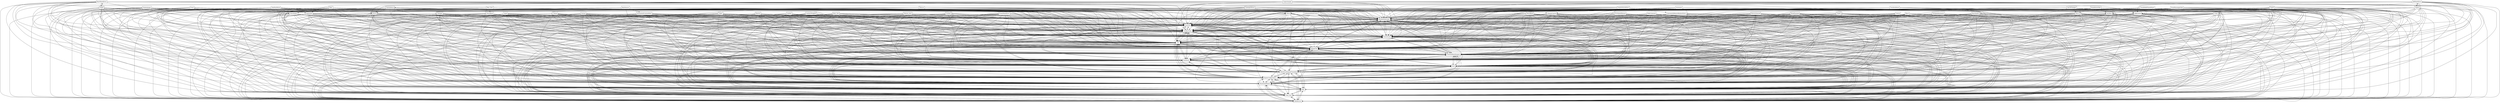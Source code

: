 digraph{
graph [rankdir=TB];
node [shape=box];
edge [arrowhead=normal];
0[label="ClimateControl",]
1[label="Front",]
2[label="Petrol",]
3[label="RainSensors",]
4[label="Halogen",]
5[label="Cushion",]
6[label="LeatherWrapped",]
7[label="Differential",]
8[label="HeadandTailLamps",]
9[label="GearKnob",]
10[label="SideMirrors",]
11[label="Music",]
12[label="FrontPassengerSide",]
13[label="RearSpoiler",]
14[label="OneFourPetrol",]
15[label="SixSpeedAutomatic",]
16[label="ArmRest",]
17[label="RearWheelDrive",]
18[label="Front_Zero",]
19[label="Body",]
20[label="EngineImmobilizer",]
21[label="Turbocharger",]
22[label="AllWheelDrive",]
23[label="CentralwithRemoteKeylessEntry",]
24[label="TwoZeroDiesel",]
25[label="NotchBack",]
26[label="Coupe",]
27[label="HatchBack",]
28[label="WindshieldWipers",]
29[label="WoodFinished",]
30[label="EngineConfiguration_s",]
31[label="Aspiration",]
32[label="FiveSpeedManual",]
33[label="ElectricSunroof",]
34[label="FrontDriverSide",]
35[label="Central",]
36[label="VehicleLockingandUnlocking",]
37[label="GlassHolder",]
38[label="Leather",]
39[label="Black",]
40[label="Seats",]
41[label="Dashboard",]
42[label="FrontandRearBumpers",]
43[label="Rear",]
44[label="EngineFuel",]
45[label="Car",]
46[label="Normal",]
47[label="CushionwithSeatCovers",]
48[label="Rear_One",]
49[label="OneSixPetrol",]
50[label="Transmission",]
51[label="Manual",]
52[label="TwoDINMPThreePlayer",]
53[label="TypeQ",]
54[label="FrontWheelDrive",]
55[label="TypeP",]
56[label="BodyColoured",]
57[label="Rear_Zero",]
58[label="Automatic",]
59[label="Supercharger",]
60[label="Electric",]
61[label="AutomatedFrontandRear",]
62[label="Xenon",]
63[label="TypeD",]
64[label="SixCDChanger",]
65[label="TypeB",]
66[label="OneEightDiesel",]
67[label="Configuration_",]
68[label="TypeC",]
69[label="TypeA",]
70[label="Diesel",]
71[label="Manual_Zero",]
0->8[label="",]
0->9[label="",]
0->10[label="",]
0->18[label="",]
0->19[label="",]
0->28[label="",]
0->30[label="",]
0->36[label="",]
0->40[label="",]
0->41[label="",]
0->42[label="",]
0->44[label="",]
0->45[label="",]
0->50[label="",]
0->67[label="",]
1->8[label="",]
1->9[label="",]
1->10[label="",]
1->18[label="",]
1->19[label="",]
1->28[label="",]
1->30[label="",]
1->36[label="",]
1->37[label="",]
1->40[label="",]
1->41[label="",]
1->42[label="",]
1->44[label="",]
1->45[label="",]
1->50[label="",]
1->67[label="",]
2->8[label="",]
2->9[label="",]
2->10[label="",]
2->18[label="",]
2->19[label="",]
2->28[label="",]
2->30[label="",]
2->36[label="",]
2->40[label="",]
2->41[label="",]
2->42[label="",]
2->44[label="",]
2->45[label="",]
2->50[label="",]
2->67[label="",]
3->8[label="",]
3->9[label="",]
3->10[label="",]
3->18[label="",]
3->19[label="",]
3->28[label="",]
3->30[label="",]
3->36[label="",]
3->40[label="",]
3->41[label="",]
3->42[label="",]
3->44[label="",]
3->45[label="",]
3->50[label="",]
3->61[label="",]
3->67[label="",]
4->8[label="",]
4->9[label="",]
4->10[label="",]
4->18[label="",]
4->19[label="",]
4->28[label="",]
4->30[label="",]
4->36[label="",]
4->40[label="",]
4->41[label="",]
4->42[label="",]
4->44[label="",]
4->45[label="",]
4->50[label="",]
4->67[label="",]
5->8[label="",]
5->9[label="",]
5->10[label="",]
5->18[label="",]
5->19[label="",]
5->28[label="",]
5->30[label="",]
5->36[label="",]
5->40[label="",]
5->41[label="",]
5->42[label="",]
5->44[label="",]
5->45[label="",]
5->50[label="",]
5->67[label="",]
6->8[label="",]
6->9[label="",]
6->10[label="",]
6->18[label="",]
6->19[label="",]
6->28[label="",]
6->30[label="",]
6->36[label="",]
6->40[label="",]
6->41[label="",]
6->42[label="",]
6->44[label="",]
6->45[label="",]
6->50[label="",]
6->67[label="",]
7->8[label="",]
7->9[label="",]
7->10[label="",]
7->18[label="",]
7->19[label="",]
7->28[label="",]
7->30[label="",]
7->36[label="",]
7->40[label="",]
7->41[label="",]
7->42[label="",]
7->44[label="",]
7->45[label="",]
7->50[label="",]
7->67[label="",]
8->9[label="",]
8->10[label="",]
8->18[label="",]
8->19[label="",]
8->28[label="",]
8->30[label="",]
8->36[label="",]
8->40[label="",]
8->41[label="",]
8->42[label="",]
8->44[label="",]
8->45[label="",]
8->50[label="",]
8->67[label="",]
9->8[label="",]
9->10[label="",]
9->18[label="",]
9->19[label="",]
9->28[label="",]
9->30[label="",]
9->36[label="",]
9->40[label="",]
9->41[label="",]
9->42[label="",]
9->44[label="",]
9->45[label="",]
9->50[label="",]
9->67[label="",]
10->8[label="",]
10->9[label="",]
10->18[label="",]
10->19[label="",]
10->28[label="",]
10->30[label="",]
10->36[label="",]
10->40[label="",]
10->41[label="",]
10->42[label="",]
10->44[label="",]
10->45[label="",]
10->50[label="",]
10->67[label="",]
11->8[label="",]
11->9[label="",]
11->10[label="",]
11->18[label="",]
11->19[label="",]
11->28[label="",]
11->30[label="",]
11->36[label="",]
11->40[label="",]
11->41[label="",]
11->42[label="",]
11->44[label="",]
11->45[label="",]
11->50[label="",]
11->67[label="",]
12->8[label="",]
12->9[label="",]
12->10[label="",]
12->16[label="",]
12->18[label="",]
12->19[label="",]
12->28[label="",]
12->30[label="",]
12->36[label="",]
12->40[label="",]
12->41[label="",]
12->42[label="",]
12->44[label="",]
12->45[label="",]
12->50[label="",]
12->67[label="",]
13->8[label="",]
13->9[label="",]
13->10[label="",]
13->18[label="",]
13->19[label="",]
13->28[label="",]
13->30[label="",]
13->36[label="",]
13->40[label="",]
13->41[label="",]
13->42[label="",]
13->44[label="",]
13->45[label="",]
13->50[label="",]
13->67[label="",]
14->2[label="",]
14->8[label="",]
14->9[label="",]
14->10[label="",]
14->18[label="",]
14->19[label="",]
14->28[label="",]
14->30[label="",]
14->36[label="",]
14->40[label="",]
14->41[label="",]
14->42[label="",]
14->44[label="",]
14->45[label="",]
14->50[label="",]
14->67[label="",]
15->8[label="",]
15->9[label="",]
15->10[label="",]
15->18[label="",]
15->19[label="",]
15->28[label="",]
15->30[label="",]
15->36[label="",]
15->40[label="",]
15->41[label="",]
15->42[label="",]
15->44[label="",]
15->45[label="",]
15->50[label="",]
15->67[label="",]
16->8[label="",]
16->9[label="",]
16->10[label="",]
16->18[label="",]
16->19[label="",]
16->28[label="",]
16->30[label="",]
16->36[label="",]
16->40[label="",]
16->41[label="",]
16->42[label="",]
16->44[label="",]
16->45[label="",]
16->50[label="",]
16->67[label="",]
17->7[label="",]
17->8[label="",]
17->9[label="",]
17->10[label="",]
17->18[label="",]
17->19[label="",]
17->28[label="",]
17->30[label="",]
17->36[label="",]
17->40[label="",]
17->41[label="",]
17->42[label="",]
17->44[label="",]
17->45[label="",]
17->50[label="",]
17->55[label="",]
17->67[label="",]
18->8[label="",]
18->9[label="",]
18->10[label="",]
18->19[label="",]
18->28[label="",]
18->30[label="",]
18->36[label="",]
18->40[label="",]
18->41[label="",]
18->42[label="",]
18->44[label="",]
18->45[label="",]
18->50[label="",]
18->67[label="",]
19->8[label="",]
19->9[label="",]
19->10[label="",]
19->18[label="",]
19->28[label="",]
19->30[label="",]
19->36[label="",]
19->40[label="",]
19->41[label="",]
19->42[label="",]
19->44[label="",]
19->45[label="",]
19->50[label="",]
19->67[label="",]
20->8[label="",]
20->9[label="",]
20->10[label="",]
20->18[label="",]
20->19[label="",]
20->23[label="",]
20->28[label="",]
20->30[label="",]
20->36[label="",]
20->40[label="",]
20->41[label="",]
20->42[label="",]
20->44[label="",]
20->45[label="",]
20->50[label="",]
20->67[label="",]
21->8[label="",]
21->9[label="",]
21->10[label="",]
21->18[label="",]
21->19[label="",]
21->28[label="",]
21->30[label="",]
21->31[label="",]
21->36[label="",]
21->40[label="",]
21->41[label="",]
21->42[label="",]
21->44[label="",]
21->45[label="",]
21->50[label="",]
21->67[label="",]
21->70[label="",]
22->7[label="",]
22->8[label="",]
22->9[label="",]
22->10[label="",]
22->18[label="",]
22->19[label="",]
22->28[label="",]
22->30[label="",]
22->36[label="",]
22->40[label="",]
22->41[label="",]
22->42[label="",]
22->44[label="",]
22->45[label="",]
22->50[label="",]
22->53[label="",]
22->67[label="",]
23->8[label="",]
23->9[label="",]
23->10[label="",]
23->18[label="",]
23->19[label="",]
23->28[label="",]
23->30[label="",]
23->36[label="",]
23->40[label="",]
23->41[label="",]
23->42[label="",]
23->44[label="",]
23->45[label="",]
23->50[label="",]
23->67[label="",]
24->8[label="",]
24->9[label="",]
24->10[label="",]
24->18[label="",]
24->19[label="",]
24->28[label="",]
24->30[label="",]
24->36[label="",]
24->40[label="",]
24->41[label="",]
24->42[label="",]
24->44[label="",]
24->45[label="",]
24->50[label="",]
24->67[label="",]
24->70[label="",]
25->8[label="",]
25->9[label="",]
25->10[label="",]
25->18[label="",]
25->19[label="",]
25->28[label="",]
25->30[label="",]
25->36[label="",]
25->40[label="",]
25->41[label="",]
25->42[label="",]
25->44[label="",]
25->45[label="",]
25->50[label="",]
25->67[label="",]
26->8[label="",]
26->9[label="",]
26->10[label="",]
26->18[label="",]
26->19[label="",]
26->28[label="",]
26->30[label="",]
26->36[label="",]
26->40[label="",]
26->41[label="",]
26->42[label="",]
26->44[label="",]
26->45[label="",]
26->50[label="",]
26->67[label="",]
27->8[label="",]
27->9[label="",]
27->10[label="",]
27->18[label="",]
27->19[label="",]
27->28[label="",]
27->30[label="",]
27->36[label="",]
27->40[label="",]
27->41[label="",]
27->42[label="",]
27->44[label="",]
27->45[label="",]
27->50[label="",]
27->67[label="",]
28->8[label="",]
28->9[label="",]
28->10[label="",]
28->18[label="",]
28->19[label="",]
28->30[label="",]
28->36[label="",]
28->40[label="",]
28->41[label="",]
28->42[label="",]
28->44[label="",]
28->45[label="",]
28->50[label="",]
28->67[label="",]
29->8[label="",]
29->9[label="",]
29->10[label="",]
29->18[label="",]
29->19[label="",]
29->28[label="",]
29->30[label="",]
29->36[label="",]
29->40[label="",]
29->41[label="",]
29->42[label="",]
29->44[label="",]
29->45[label="",]
29->50[label="",]
29->67[label="",]
30->8[label="",]
30->9[label="",]
30->10[label="",]
30->18[label="",]
30->19[label="",]
30->28[label="",]
30->36[label="",]
30->40[label="",]
30->41[label="",]
30->42[label="",]
30->44[label="",]
30->45[label="",]
30->50[label="",]
30->67[label="",]
31->8[label="",]
31->9[label="",]
31->10[label="",]
31->18[label="",]
31->19[label="",]
31->28[label="",]
31->30[label="",]
31->36[label="",]
31->40[label="",]
31->41[label="",]
31->42[label="",]
31->44[label="",]
31->45[label="",]
31->50[label="",]
31->67[label="",]
32->8[label="",]
32->9[label="",]
32->10[label="",]
32->18[label="",]
32->19[label="",]
32->28[label="",]
32->30[label="",]
32->36[label="",]
32->40[label="",]
32->41[label="",]
32->42[label="",]
32->44[label="",]
32->45[label="",]
32->50[label="",]
32->67[label="",]
33->8[label="",]
33->9[label="",]
33->10[label="",]
33->18[label="",]
33->19[label="",]
33->28[label="",]
33->30[label="",]
33->36[label="",]
33->40[label="",]
33->41[label="",]
33->42[label="",]
33->44[label="",]
33->45[label="",]
33->50[label="",]
33->67[label="",]
34->8[label="",]
34->9[label="",]
34->10[label="",]
34->16[label="",]
34->18[label="",]
34->19[label="",]
34->28[label="",]
34->30[label="",]
34->36[label="",]
34->40[label="",]
34->41[label="",]
34->42[label="",]
34->44[label="",]
34->45[label="",]
34->50[label="",]
34->67[label="",]
35->8[label="",]
35->9[label="",]
35->10[label="",]
35->18[label="",]
35->19[label="",]
35->28[label="",]
35->30[label="",]
35->36[label="",]
35->40[label="",]
35->41[label="",]
35->42[label="",]
35->44[label="",]
35->45[label="",]
35->50[label="",]
35->67[label="",]
36->8[label="",]
36->9[label="",]
36->10[label="",]
36->18[label="",]
36->19[label="",]
36->28[label="",]
36->30[label="",]
36->40[label="",]
36->41[label="",]
36->42[label="",]
36->44[label="",]
36->45[label="",]
36->50[label="",]
36->67[label="",]
37->8[label="",]
37->9[label="",]
37->10[label="",]
37->18[label="",]
37->19[label="",]
37->28[label="",]
37->30[label="",]
37->36[label="",]
37->40[label="",]
37->41[label="",]
37->42[label="",]
37->44[label="",]
37->45[label="",]
37->50[label="",]
37->67[label="",]
38->8[label="",]
38->9[label="",]
38->10[label="",]
38->18[label="",]
38->19[label="",]
38->28[label="",]
38->30[label="",]
38->36[label="",]
38->40[label="",]
38->41[label="",]
38->42[label="",]
38->44[label="",]
38->45[label="",]
38->50[label="",]
38->67[label="",]
39->8[label="",]
39->9[label="",]
39->10[label="",]
39->18[label="",]
39->19[label="",]
39->28[label="",]
39->30[label="",]
39->36[label="",]
39->40[label="",]
39->41[label="",]
39->42[label="",]
39->44[label="",]
39->45[label="",]
39->50[label="",]
39->67[label="",]
40->8[label="",]
40->9[label="",]
40->10[label="",]
40->18[label="",]
40->19[label="",]
40->28[label="",]
40->30[label="",]
40->36[label="",]
40->41[label="",]
40->42[label="",]
40->44[label="",]
40->45[label="",]
40->50[label="",]
40->67[label="",]
41->8[label="",]
41->9[label="",]
41->10[label="",]
41->18[label="",]
41->19[label="",]
41->28[label="",]
41->30[label="",]
41->36[label="",]
41->40[label="",]
41->42[label="",]
41->44[label="",]
41->45[label="",]
41->50[label="",]
41->67[label="",]
42->8[label="",]
42->9[label="",]
42->10[label="",]
42->18[label="",]
42->19[label="",]
42->28[label="",]
42->30[label="",]
42->36[label="",]
42->40[label="",]
42->41[label="",]
42->44[label="",]
42->45[label="",]
42->50[label="",]
42->67[label="",]
43->8[label="",]
43->9[label="",]
43->10[label="",]
43->18[label="",]
43->19[label="",]
43->28[label="",]
43->30[label="",]
43->36[label="",]
43->37[label="",]
43->40[label="",]
43->41[label="",]
43->42[label="",]
43->44[label="",]
43->45[label="",]
43->50[label="",]
43->67[label="",]
44->8[label="",]
44->9[label="",]
44->10[label="",]
44->18[label="",]
44->19[label="",]
44->28[label="",]
44->30[label="",]
44->36[label="",]
44->40[label="",]
44->41[label="",]
44->42[label="",]
44->45[label="",]
44->50[label="",]
44->67[label="",]
45->8[label="",]
45->9[label="",]
45->10[label="",]
45->18[label="",]
45->19[label="",]
45->28[label="",]
45->30[label="",]
45->36[label="",]
45->40[label="",]
45->41[label="",]
45->42[label="",]
45->44[label="",]
45->50[label="",]
45->67[label="",]
46->8[label="",]
46->9[label="",]
46->10[label="",]
46->18[label="",]
46->19[label="",]
46->28[label="",]
46->30[label="",]
46->36[label="",]
46->40[label="",]
46->41[label="",]
46->42[label="",]
46->44[label="",]
46->45[label="",]
46->50[label="",]
46->67[label="",]
47->8[label="",]
47->9[label="",]
47->10[label="",]
47->18[label="",]
47->19[label="",]
47->28[label="",]
47->30[label="",]
47->36[label="",]
47->40[label="",]
47->41[label="",]
47->42[label="",]
47->44[label="",]
47->45[label="",]
47->50[label="",]
47->67[label="",]
48->8[label="",]
48->9[label="",]
48->10[label="",]
48->18[label="",]
48->19[label="",]
48->28[label="",]
48->30[label="",]
48->36[label="",]
48->40[label="",]
48->41[label="",]
48->42[label="",]
48->44[label="",]
48->45[label="",]
48->50[label="",]
48->67[label="",]
49->2[label="",]
49->8[label="",]
49->9[label="",]
49->10[label="",]
49->18[label="",]
49->19[label="",]
49->28[label="",]
49->30[label="",]
49->36[label="",]
49->40[label="",]
49->41[label="",]
49->42[label="",]
49->44[label="",]
49->45[label="",]
49->50[label="",]
49->67[label="",]
50->8[label="",]
50->9[label="",]
50->10[label="",]
50->18[label="",]
50->19[label="",]
50->28[label="",]
50->30[label="",]
50->36[label="",]
50->40[label="",]
50->41[label="",]
50->42[label="",]
50->44[label="",]
50->45[label="",]
50->67[label="",]
51->0[label="",]
51->8[label="",]
51->9[label="",]
51->10[label="",]
51->18[label="",]
51->19[label="",]
51->28[label="",]
51->30[label="",]
51->36[label="",]
51->40[label="",]
51->41[label="",]
51->42[label="",]
51->44[label="",]
51->45[label="",]
51->50[label="",]
51->67[label="",]
52->8[label="",]
52->9[label="",]
52->10[label="",]
52->11[label="",]
52->18[label="",]
52->19[label="",]
52->28[label="",]
52->30[label="",]
52->36[label="",]
52->40[label="",]
52->41[label="",]
52->42[label="",]
52->44[label="",]
52->45[label="",]
52->50[label="",]
52->67[label="",]
53->7[label="",]
53->8[label="",]
53->9[label="",]
53->10[label="",]
53->18[label="",]
53->19[label="",]
53->22[label="",]
53->28[label="",]
53->30[label="",]
53->36[label="",]
53->40[label="",]
53->41[label="",]
53->42[label="",]
53->44[label="",]
53->45[label="",]
53->50[label="",]
53->67[label="",]
54->8[label="",]
54->9[label="",]
54->10[label="",]
54->18[label="",]
54->19[label="",]
54->28[label="",]
54->30[label="",]
54->36[label="",]
54->40[label="",]
54->41[label="",]
54->42[label="",]
54->44[label="",]
54->45[label="",]
54->50[label="",]
54->67[label="",]
55->7[label="",]
55->8[label="",]
55->9[label="",]
55->10[label="",]
55->17[label="",]
55->18[label="",]
55->19[label="",]
55->28[label="",]
55->30[label="",]
55->36[label="",]
55->40[label="",]
55->41[label="",]
55->42[label="",]
55->44[label="",]
55->45[label="",]
55->50[label="",]
55->67[label="",]
56->8[label="",]
56->9[label="",]
56->10[label="",]
56->18[label="",]
56->19[label="",]
56->28[label="",]
56->30[label="",]
56->36[label="",]
56->40[label="",]
56->41[label="",]
56->42[label="",]
56->44[label="",]
56->45[label="",]
56->50[label="",]
56->67[label="",]
57->8[label="",]
57->9[label="",]
57->10[label="",]
57->16[label="",]
57->18[label="",]
57->19[label="",]
57->25[label="",]
57->28[label="",]
57->30[label="",]
57->36[label="",]
57->40[label="",]
57->41[label="",]
57->42[label="",]
57->44[label="",]
57->45[label="",]
57->50[label="",]
57->67[label="",]
58->0[label="",]
58->8[label="",]
58->9[label="",]
58->10[label="",]
58->18[label="",]
58->19[label="",]
58->28[label="",]
58->30[label="",]
58->36[label="",]
58->40[label="",]
58->41[label="",]
58->42[label="",]
58->44[label="",]
58->45[label="",]
58->50[label="",]
58->67[label="",]
59->2[label="",]
59->8[label="",]
59->9[label="",]
59->10[label="",]
59->18[label="",]
59->19[label="",]
59->28[label="",]
59->30[label="",]
59->31[label="",]
59->36[label="",]
59->40[label="",]
59->41[label="",]
59->42[label="",]
59->44[label="",]
59->45[label="",]
59->49[label="",]
59->50[label="",]
59->67[label="",]
60->8[label="",]
60->9[label="",]
60->10[label="",]
60->18[label="",]
60->19[label="",]
60->28[label="",]
60->30[label="",]
60->36[label="",]
60->40[label="",]
60->41[label="",]
60->42[label="",]
60->44[label="",]
60->45[label="",]
60->50[label="",]
60->67[label="",]
61->8[label="",]
61->9[label="",]
61->10[label="",]
61->18[label="",]
61->19[label="",]
61->28[label="",]
61->30[label="",]
61->36[label="",]
61->40[label="",]
61->41[label="",]
61->42[label="",]
61->44[label="",]
61->45[label="",]
61->50[label="",]
61->67[label="",]
62->8[label="",]
62->9[label="",]
62->10[label="",]
62->18[label="",]
62->19[label="",]
62->28[label="",]
62->30[label="",]
62->36[label="",]
62->40[label="",]
62->41[label="",]
62->42[label="",]
62->44[label="",]
62->45[label="",]
62->50[label="",]
62->67[label="",]
63->8[label="",]
63->9[label="",]
63->10[label="",]
63->18[label="",]
63->19[label="",]
63->26[label="",]
63->28[label="",]
63->30[label="",]
63->36[label="",]
63->40[label="",]
63->41[label="",]
63->42[label="",]
63->44[label="",]
63->45[label="",]
63->50[label="",]
63->67[label="",]
64->8[label="",]
64->9[label="",]
64->10[label="",]
64->11[label="",]
64->18[label="",]
64->19[label="",]
64->28[label="",]
64->30[label="",]
64->36[label="",]
64->40[label="",]
64->41[label="",]
64->42[label="",]
64->44[label="",]
64->45[label="",]
64->50[label="",]
64->67[label="",]
65->8[label="",]
65->9[label="",]
65->10[label="",]
65->18[label="",]
65->19[label="",]
65->28[label="",]
65->30[label="",]
65->36[label="",]
65->40[label="",]
65->41[label="",]
65->42[label="",]
65->44[label="",]
65->45[label="",]
65->50[label="",]
65->67[label="",]
66->8[label="",]
66->9[label="",]
66->10[label="",]
66->18[label="",]
66->19[label="",]
66->28[label="",]
66->30[label="",]
66->36[label="",]
66->40[label="",]
66->41[label="",]
66->42[label="",]
66->44[label="",]
66->45[label="",]
66->50[label="",]
66->67[label="",]
66->70[label="",]
67->8[label="",]
67->9[label="",]
67->10[label="",]
67->18[label="",]
67->19[label="",]
67->28[label="",]
67->30[label="",]
67->36[label="",]
67->40[label="",]
67->41[label="",]
67->42[label="",]
67->44[label="",]
67->45[label="",]
67->50[label="",]
68->8[label="",]
68->9[label="",]
68->10[label="",]
68->18[label="",]
68->19[label="",]
68->28[label="",]
68->30[label="",]
68->36[label="",]
68->40[label="",]
68->41[label="",]
68->42[label="",]
68->44[label="",]
68->45[label="",]
68->50[label="",]
68->67[label="",]
69->8[label="",]
69->9[label="",]
69->10[label="",]
69->18[label="",]
69->19[label="",]
69->28[label="",]
69->30[label="",]
69->36[label="",]
69->40[label="",]
69->41[label="",]
69->42[label="",]
69->44[label="",]
69->45[label="",]
69->50[label="",]
69->67[label="",]
70->8[label="",]
70->9[label="",]
70->10[label="",]
70->18[label="",]
70->19[label="",]
70->28[label="",]
70->30[label="",]
70->36[label="",]
70->40[label="",]
70->41[label="",]
70->42[label="",]
70->44[label="",]
70->45[label="",]
70->50[label="",]
70->67[label="",]
71->8[label="",]
71->9[label="",]
71->10[label="",]
71->18[label="",]
71->19[label="",]
71->28[label="",]
71->30[label="",]
71->36[label="",]
71->40[label="",]
71->41[label="",]
71->42[label="",]
71->44[label="",]
71->45[label="",]
71->50[label="",]
71->67[label="",]
}
